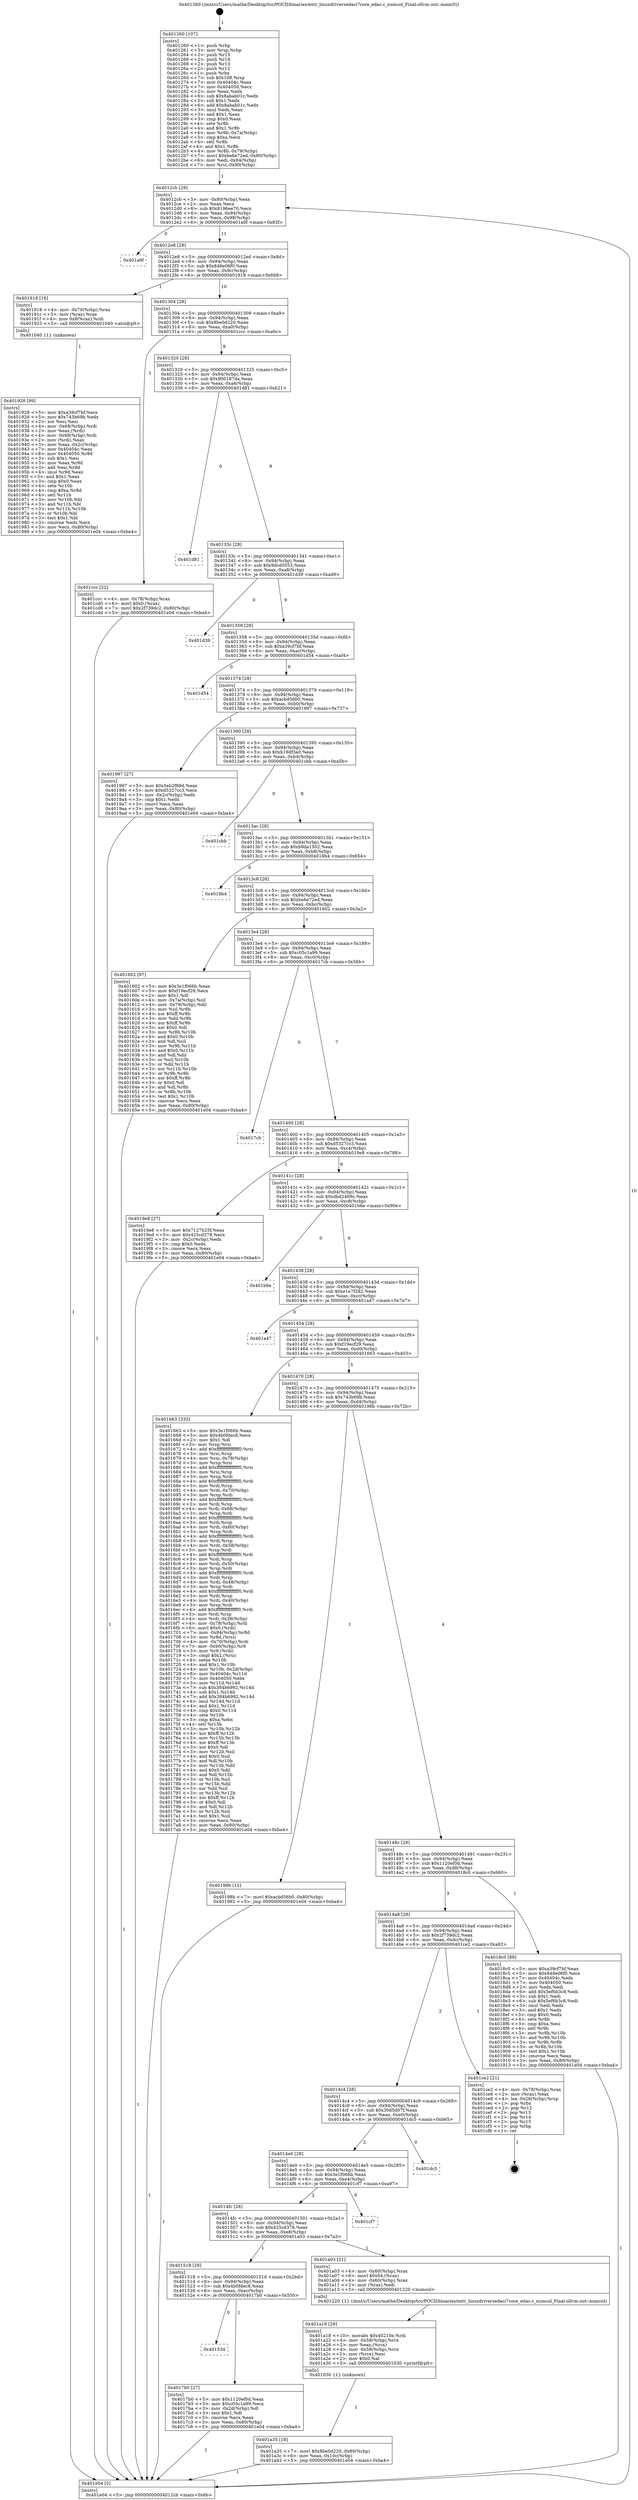digraph "0x401260" {
  label = "0x401260 (/mnt/c/Users/mathe/Desktop/tcc/POCII/binaries/extr_linuxdriversedaci7core_edac.c_numcol_Final-ollvm.out::main(0))"
  labelloc = "t"
  node[shape=record]

  Entry [label="",width=0.3,height=0.3,shape=circle,fillcolor=black,style=filled]
  "0x4012cb" [label="{
     0x4012cb [29]\l
     | [instrs]\l
     &nbsp;&nbsp;0x4012cb \<+3\>: mov -0x80(%rbp),%eax\l
     &nbsp;&nbsp;0x4012ce \<+2\>: mov %eax,%ecx\l
     &nbsp;&nbsp;0x4012d0 \<+6\>: sub $0x8196ee70,%ecx\l
     &nbsp;&nbsp;0x4012d6 \<+6\>: mov %eax,-0x94(%rbp)\l
     &nbsp;&nbsp;0x4012dc \<+6\>: mov %ecx,-0x98(%rbp)\l
     &nbsp;&nbsp;0x4012e2 \<+6\>: je 0000000000401a9f \<main+0x83f\>\l
  }"]
  "0x401a9f" [label="{
     0x401a9f\l
  }", style=dashed]
  "0x4012e8" [label="{
     0x4012e8 [28]\l
     | [instrs]\l
     &nbsp;&nbsp;0x4012e8 \<+5\>: jmp 00000000004012ed \<main+0x8d\>\l
     &nbsp;&nbsp;0x4012ed \<+6\>: mov -0x94(%rbp),%eax\l
     &nbsp;&nbsp;0x4012f3 \<+5\>: sub $0x848e06f0,%eax\l
     &nbsp;&nbsp;0x4012f8 \<+6\>: mov %eax,-0x9c(%rbp)\l
     &nbsp;&nbsp;0x4012fe \<+6\>: je 0000000000401918 \<main+0x6b8\>\l
  }"]
  Exit [label="",width=0.3,height=0.3,shape=circle,fillcolor=black,style=filled,peripheries=2]
  "0x401918" [label="{
     0x401918 [16]\l
     | [instrs]\l
     &nbsp;&nbsp;0x401918 \<+4\>: mov -0x70(%rbp),%rax\l
     &nbsp;&nbsp;0x40191c \<+3\>: mov (%rax),%rax\l
     &nbsp;&nbsp;0x40191f \<+4\>: mov 0x8(%rax),%rdi\l
     &nbsp;&nbsp;0x401923 \<+5\>: call 0000000000401040 \<atoi@plt\>\l
     | [calls]\l
     &nbsp;&nbsp;0x401040 \{1\} (unknown)\l
  }"]
  "0x401304" [label="{
     0x401304 [28]\l
     | [instrs]\l
     &nbsp;&nbsp;0x401304 \<+5\>: jmp 0000000000401309 \<main+0xa9\>\l
     &nbsp;&nbsp;0x401309 \<+6\>: mov -0x94(%rbp),%eax\l
     &nbsp;&nbsp;0x40130f \<+5\>: sub $0x8be0d220,%eax\l
     &nbsp;&nbsp;0x401314 \<+6\>: mov %eax,-0xa0(%rbp)\l
     &nbsp;&nbsp;0x40131a \<+6\>: je 0000000000401ccc \<main+0xa6c\>\l
  }"]
  "0x401a35" [label="{
     0x401a35 [18]\l
     | [instrs]\l
     &nbsp;&nbsp;0x401a35 \<+7\>: movl $0x8be0d220,-0x80(%rbp)\l
     &nbsp;&nbsp;0x401a3c \<+6\>: mov %eax,-0x10c(%rbp)\l
     &nbsp;&nbsp;0x401a42 \<+5\>: jmp 0000000000401e04 \<main+0xba4\>\l
  }"]
  "0x401ccc" [label="{
     0x401ccc [22]\l
     | [instrs]\l
     &nbsp;&nbsp;0x401ccc \<+4\>: mov -0x78(%rbp),%rax\l
     &nbsp;&nbsp;0x401cd0 \<+6\>: movl $0x0,(%rax)\l
     &nbsp;&nbsp;0x401cd6 \<+7\>: movl $0x2f739dc2,-0x80(%rbp)\l
     &nbsp;&nbsp;0x401cdd \<+5\>: jmp 0000000000401e04 \<main+0xba4\>\l
  }"]
  "0x401320" [label="{
     0x401320 [28]\l
     | [instrs]\l
     &nbsp;&nbsp;0x401320 \<+5\>: jmp 0000000000401325 \<main+0xc5\>\l
     &nbsp;&nbsp;0x401325 \<+6\>: mov -0x94(%rbp),%eax\l
     &nbsp;&nbsp;0x40132b \<+5\>: sub $0x900187da,%eax\l
     &nbsp;&nbsp;0x401330 \<+6\>: mov %eax,-0xa4(%rbp)\l
     &nbsp;&nbsp;0x401336 \<+6\>: je 0000000000401d81 \<main+0xb21\>\l
  }"]
  "0x401a18" [label="{
     0x401a18 [29]\l
     | [instrs]\l
     &nbsp;&nbsp;0x401a18 \<+10\>: movabs $0x40210e,%rdi\l
     &nbsp;&nbsp;0x401a22 \<+4\>: mov -0x58(%rbp),%rcx\l
     &nbsp;&nbsp;0x401a26 \<+2\>: mov %eax,(%rcx)\l
     &nbsp;&nbsp;0x401a28 \<+4\>: mov -0x58(%rbp),%rcx\l
     &nbsp;&nbsp;0x401a2c \<+2\>: mov (%rcx),%esi\l
     &nbsp;&nbsp;0x401a2e \<+2\>: mov $0x0,%al\l
     &nbsp;&nbsp;0x401a30 \<+5\>: call 0000000000401030 \<printf@plt\>\l
     | [calls]\l
     &nbsp;&nbsp;0x401030 \{1\} (unknown)\l
  }"]
  "0x401d81" [label="{
     0x401d81\l
  }", style=dashed]
  "0x40133c" [label="{
     0x40133c [28]\l
     | [instrs]\l
     &nbsp;&nbsp;0x40133c \<+5\>: jmp 0000000000401341 \<main+0xe1\>\l
     &nbsp;&nbsp;0x401341 \<+6\>: mov -0x94(%rbp),%eax\l
     &nbsp;&nbsp;0x401347 \<+5\>: sub $0x9dcd0553,%eax\l
     &nbsp;&nbsp;0x40134c \<+6\>: mov %eax,-0xa8(%rbp)\l
     &nbsp;&nbsp;0x401352 \<+6\>: je 0000000000401d39 \<main+0xad9\>\l
  }"]
  "0x401928" [label="{
     0x401928 [99]\l
     | [instrs]\l
     &nbsp;&nbsp;0x401928 \<+5\>: mov $0xa39cf7bf,%ecx\l
     &nbsp;&nbsp;0x40192d \<+5\>: mov $0x743b69b,%edx\l
     &nbsp;&nbsp;0x401932 \<+2\>: xor %esi,%esi\l
     &nbsp;&nbsp;0x401934 \<+4\>: mov -0x68(%rbp),%rdi\l
     &nbsp;&nbsp;0x401938 \<+2\>: mov %eax,(%rdi)\l
     &nbsp;&nbsp;0x40193a \<+4\>: mov -0x68(%rbp),%rdi\l
     &nbsp;&nbsp;0x40193e \<+2\>: mov (%rdi),%eax\l
     &nbsp;&nbsp;0x401940 \<+3\>: mov %eax,-0x2c(%rbp)\l
     &nbsp;&nbsp;0x401943 \<+7\>: mov 0x40404c,%eax\l
     &nbsp;&nbsp;0x40194a \<+8\>: mov 0x404050,%r8d\l
     &nbsp;&nbsp;0x401952 \<+3\>: sub $0x1,%esi\l
     &nbsp;&nbsp;0x401955 \<+3\>: mov %eax,%r9d\l
     &nbsp;&nbsp;0x401958 \<+3\>: add %esi,%r9d\l
     &nbsp;&nbsp;0x40195b \<+4\>: imul %r9d,%eax\l
     &nbsp;&nbsp;0x40195f \<+3\>: and $0x1,%eax\l
     &nbsp;&nbsp;0x401962 \<+3\>: cmp $0x0,%eax\l
     &nbsp;&nbsp;0x401965 \<+4\>: sete %r10b\l
     &nbsp;&nbsp;0x401969 \<+4\>: cmp $0xa,%r8d\l
     &nbsp;&nbsp;0x40196d \<+4\>: setl %r11b\l
     &nbsp;&nbsp;0x401971 \<+3\>: mov %r10b,%bl\l
     &nbsp;&nbsp;0x401974 \<+3\>: and %r11b,%bl\l
     &nbsp;&nbsp;0x401977 \<+3\>: xor %r11b,%r10b\l
     &nbsp;&nbsp;0x40197a \<+3\>: or %r10b,%bl\l
     &nbsp;&nbsp;0x40197d \<+3\>: test $0x1,%bl\l
     &nbsp;&nbsp;0x401980 \<+3\>: cmovne %edx,%ecx\l
     &nbsp;&nbsp;0x401983 \<+3\>: mov %ecx,-0x80(%rbp)\l
     &nbsp;&nbsp;0x401986 \<+5\>: jmp 0000000000401e04 \<main+0xba4\>\l
  }"]
  "0x401d39" [label="{
     0x401d39\l
  }", style=dashed]
  "0x401358" [label="{
     0x401358 [28]\l
     | [instrs]\l
     &nbsp;&nbsp;0x401358 \<+5\>: jmp 000000000040135d \<main+0xfd\>\l
     &nbsp;&nbsp;0x40135d \<+6\>: mov -0x94(%rbp),%eax\l
     &nbsp;&nbsp;0x401363 \<+5\>: sub $0xa39cf7bf,%eax\l
     &nbsp;&nbsp;0x401368 \<+6\>: mov %eax,-0xac(%rbp)\l
     &nbsp;&nbsp;0x40136e \<+6\>: je 0000000000401d54 \<main+0xaf4\>\l
  }"]
  "0x401534" [label="{
     0x401534\l
  }", style=dashed]
  "0x401d54" [label="{
     0x401d54\l
  }", style=dashed]
  "0x401374" [label="{
     0x401374 [28]\l
     | [instrs]\l
     &nbsp;&nbsp;0x401374 \<+5\>: jmp 0000000000401379 \<main+0x119\>\l
     &nbsp;&nbsp;0x401379 \<+6\>: mov -0x94(%rbp),%eax\l
     &nbsp;&nbsp;0x40137f \<+5\>: sub $0xacbd56b0,%eax\l
     &nbsp;&nbsp;0x401384 \<+6\>: mov %eax,-0xb0(%rbp)\l
     &nbsp;&nbsp;0x40138a \<+6\>: je 0000000000401997 \<main+0x737\>\l
  }"]
  "0x4017b0" [label="{
     0x4017b0 [27]\l
     | [instrs]\l
     &nbsp;&nbsp;0x4017b0 \<+5\>: mov $0x1120ef0d,%eax\l
     &nbsp;&nbsp;0x4017b5 \<+5\>: mov $0xc05c1a99,%ecx\l
     &nbsp;&nbsp;0x4017ba \<+3\>: mov -0x2d(%rbp),%dl\l
     &nbsp;&nbsp;0x4017bd \<+3\>: test $0x1,%dl\l
     &nbsp;&nbsp;0x4017c0 \<+3\>: cmovne %ecx,%eax\l
     &nbsp;&nbsp;0x4017c3 \<+3\>: mov %eax,-0x80(%rbp)\l
     &nbsp;&nbsp;0x4017c6 \<+5\>: jmp 0000000000401e04 \<main+0xba4\>\l
  }"]
  "0x401997" [label="{
     0x401997 [27]\l
     | [instrs]\l
     &nbsp;&nbsp;0x401997 \<+5\>: mov $0x5eb2f89d,%eax\l
     &nbsp;&nbsp;0x40199c \<+5\>: mov $0xd5327cc3,%ecx\l
     &nbsp;&nbsp;0x4019a1 \<+3\>: mov -0x2c(%rbp),%edx\l
     &nbsp;&nbsp;0x4019a4 \<+3\>: cmp $0x1,%edx\l
     &nbsp;&nbsp;0x4019a7 \<+3\>: cmovl %ecx,%eax\l
     &nbsp;&nbsp;0x4019aa \<+3\>: mov %eax,-0x80(%rbp)\l
     &nbsp;&nbsp;0x4019ad \<+5\>: jmp 0000000000401e04 \<main+0xba4\>\l
  }"]
  "0x401390" [label="{
     0x401390 [28]\l
     | [instrs]\l
     &nbsp;&nbsp;0x401390 \<+5\>: jmp 0000000000401395 \<main+0x135\>\l
     &nbsp;&nbsp;0x401395 \<+6\>: mov -0x94(%rbp),%eax\l
     &nbsp;&nbsp;0x40139b \<+5\>: sub $0xb19df3a0,%eax\l
     &nbsp;&nbsp;0x4013a0 \<+6\>: mov %eax,-0xb4(%rbp)\l
     &nbsp;&nbsp;0x4013a6 \<+6\>: je 0000000000401cbb \<main+0xa5b\>\l
  }"]
  "0x401518" [label="{
     0x401518 [28]\l
     | [instrs]\l
     &nbsp;&nbsp;0x401518 \<+5\>: jmp 000000000040151d \<main+0x2bd\>\l
     &nbsp;&nbsp;0x40151d \<+6\>: mov -0x94(%rbp),%eax\l
     &nbsp;&nbsp;0x401523 \<+5\>: sub $0x4b0fdec8,%eax\l
     &nbsp;&nbsp;0x401528 \<+6\>: mov %eax,-0xec(%rbp)\l
     &nbsp;&nbsp;0x40152e \<+6\>: je 00000000004017b0 \<main+0x550\>\l
  }"]
  "0x401cbb" [label="{
     0x401cbb\l
  }", style=dashed]
  "0x4013ac" [label="{
     0x4013ac [28]\l
     | [instrs]\l
     &nbsp;&nbsp;0x4013ac \<+5\>: jmp 00000000004013b1 \<main+0x151\>\l
     &nbsp;&nbsp;0x4013b1 \<+6\>: mov -0x94(%rbp),%eax\l
     &nbsp;&nbsp;0x4013b7 \<+5\>: sub $0xb8da1502,%eax\l
     &nbsp;&nbsp;0x4013bc \<+6\>: mov %eax,-0xb8(%rbp)\l
     &nbsp;&nbsp;0x4013c2 \<+6\>: je 00000000004018b4 \<main+0x654\>\l
  }"]
  "0x401a03" [label="{
     0x401a03 [21]\l
     | [instrs]\l
     &nbsp;&nbsp;0x401a03 \<+4\>: mov -0x60(%rbp),%rax\l
     &nbsp;&nbsp;0x401a07 \<+6\>: movl $0x64,(%rax)\l
     &nbsp;&nbsp;0x401a0d \<+4\>: mov -0x60(%rbp),%rax\l
     &nbsp;&nbsp;0x401a11 \<+2\>: mov (%rax),%edi\l
     &nbsp;&nbsp;0x401a13 \<+5\>: call 0000000000401220 \<numcol\>\l
     | [calls]\l
     &nbsp;&nbsp;0x401220 \{1\} (/mnt/c/Users/mathe/Desktop/tcc/POCII/binaries/extr_linuxdriversedaci7core_edac.c_numcol_Final-ollvm.out::numcol)\l
  }"]
  "0x4018b4" [label="{
     0x4018b4\l
  }", style=dashed]
  "0x4013c8" [label="{
     0x4013c8 [28]\l
     | [instrs]\l
     &nbsp;&nbsp;0x4013c8 \<+5\>: jmp 00000000004013cd \<main+0x16d\>\l
     &nbsp;&nbsp;0x4013cd \<+6\>: mov -0x94(%rbp),%eax\l
     &nbsp;&nbsp;0x4013d3 \<+5\>: sub $0xbe6e72ed,%eax\l
     &nbsp;&nbsp;0x4013d8 \<+6\>: mov %eax,-0xbc(%rbp)\l
     &nbsp;&nbsp;0x4013de \<+6\>: je 0000000000401602 \<main+0x3a2\>\l
  }"]
  "0x4014fc" [label="{
     0x4014fc [28]\l
     | [instrs]\l
     &nbsp;&nbsp;0x4014fc \<+5\>: jmp 0000000000401501 \<main+0x2a1\>\l
     &nbsp;&nbsp;0x401501 \<+6\>: mov -0x94(%rbp),%eax\l
     &nbsp;&nbsp;0x401507 \<+5\>: sub $0x425cd378,%eax\l
     &nbsp;&nbsp;0x40150c \<+6\>: mov %eax,-0xe8(%rbp)\l
     &nbsp;&nbsp;0x401512 \<+6\>: je 0000000000401a03 \<main+0x7a3\>\l
  }"]
  "0x401602" [label="{
     0x401602 [97]\l
     | [instrs]\l
     &nbsp;&nbsp;0x401602 \<+5\>: mov $0x3e1f066b,%eax\l
     &nbsp;&nbsp;0x401607 \<+5\>: mov $0xf19ecf29,%ecx\l
     &nbsp;&nbsp;0x40160c \<+2\>: mov $0x1,%dl\l
     &nbsp;&nbsp;0x40160e \<+4\>: mov -0x7a(%rbp),%sil\l
     &nbsp;&nbsp;0x401612 \<+4\>: mov -0x79(%rbp),%dil\l
     &nbsp;&nbsp;0x401616 \<+3\>: mov %sil,%r8b\l
     &nbsp;&nbsp;0x401619 \<+4\>: xor $0xff,%r8b\l
     &nbsp;&nbsp;0x40161d \<+3\>: mov %dil,%r9b\l
     &nbsp;&nbsp;0x401620 \<+4\>: xor $0xff,%r9b\l
     &nbsp;&nbsp;0x401624 \<+3\>: xor $0x0,%dl\l
     &nbsp;&nbsp;0x401627 \<+3\>: mov %r8b,%r10b\l
     &nbsp;&nbsp;0x40162a \<+4\>: and $0x0,%r10b\l
     &nbsp;&nbsp;0x40162e \<+3\>: and %dl,%sil\l
     &nbsp;&nbsp;0x401631 \<+3\>: mov %r9b,%r11b\l
     &nbsp;&nbsp;0x401634 \<+4\>: and $0x0,%r11b\l
     &nbsp;&nbsp;0x401638 \<+3\>: and %dl,%dil\l
     &nbsp;&nbsp;0x40163b \<+3\>: or %sil,%r10b\l
     &nbsp;&nbsp;0x40163e \<+3\>: or %dil,%r11b\l
     &nbsp;&nbsp;0x401641 \<+3\>: xor %r11b,%r10b\l
     &nbsp;&nbsp;0x401644 \<+3\>: or %r9b,%r8b\l
     &nbsp;&nbsp;0x401647 \<+4\>: xor $0xff,%r8b\l
     &nbsp;&nbsp;0x40164b \<+3\>: or $0x0,%dl\l
     &nbsp;&nbsp;0x40164e \<+3\>: and %dl,%r8b\l
     &nbsp;&nbsp;0x401651 \<+3\>: or %r8b,%r10b\l
     &nbsp;&nbsp;0x401654 \<+4\>: test $0x1,%r10b\l
     &nbsp;&nbsp;0x401658 \<+3\>: cmovne %ecx,%eax\l
     &nbsp;&nbsp;0x40165b \<+3\>: mov %eax,-0x80(%rbp)\l
     &nbsp;&nbsp;0x40165e \<+5\>: jmp 0000000000401e04 \<main+0xba4\>\l
  }"]
  "0x4013e4" [label="{
     0x4013e4 [28]\l
     | [instrs]\l
     &nbsp;&nbsp;0x4013e4 \<+5\>: jmp 00000000004013e9 \<main+0x189\>\l
     &nbsp;&nbsp;0x4013e9 \<+6\>: mov -0x94(%rbp),%eax\l
     &nbsp;&nbsp;0x4013ef \<+5\>: sub $0xc05c1a99,%eax\l
     &nbsp;&nbsp;0x4013f4 \<+6\>: mov %eax,-0xc0(%rbp)\l
     &nbsp;&nbsp;0x4013fa \<+6\>: je 00000000004017cb \<main+0x56b\>\l
  }"]
  "0x401e04" [label="{
     0x401e04 [5]\l
     | [instrs]\l
     &nbsp;&nbsp;0x401e04 \<+5\>: jmp 00000000004012cb \<main+0x6b\>\l
  }"]
  "0x401260" [label="{
     0x401260 [107]\l
     | [instrs]\l
     &nbsp;&nbsp;0x401260 \<+1\>: push %rbp\l
     &nbsp;&nbsp;0x401261 \<+3\>: mov %rsp,%rbp\l
     &nbsp;&nbsp;0x401264 \<+2\>: push %r15\l
     &nbsp;&nbsp;0x401266 \<+2\>: push %r14\l
     &nbsp;&nbsp;0x401268 \<+2\>: push %r13\l
     &nbsp;&nbsp;0x40126a \<+2\>: push %r12\l
     &nbsp;&nbsp;0x40126c \<+1\>: push %rbx\l
     &nbsp;&nbsp;0x40126d \<+7\>: sub $0x108,%rsp\l
     &nbsp;&nbsp;0x401274 \<+7\>: mov 0x40404c,%eax\l
     &nbsp;&nbsp;0x40127b \<+7\>: mov 0x404050,%ecx\l
     &nbsp;&nbsp;0x401282 \<+2\>: mov %eax,%edx\l
     &nbsp;&nbsp;0x401284 \<+6\>: sub $0x8abab01c,%edx\l
     &nbsp;&nbsp;0x40128a \<+3\>: sub $0x1,%edx\l
     &nbsp;&nbsp;0x40128d \<+6\>: add $0x8abab01c,%edx\l
     &nbsp;&nbsp;0x401293 \<+3\>: imul %edx,%eax\l
     &nbsp;&nbsp;0x401296 \<+3\>: and $0x1,%eax\l
     &nbsp;&nbsp;0x401299 \<+3\>: cmp $0x0,%eax\l
     &nbsp;&nbsp;0x40129c \<+4\>: sete %r8b\l
     &nbsp;&nbsp;0x4012a0 \<+4\>: and $0x1,%r8b\l
     &nbsp;&nbsp;0x4012a4 \<+4\>: mov %r8b,-0x7a(%rbp)\l
     &nbsp;&nbsp;0x4012a8 \<+3\>: cmp $0xa,%ecx\l
     &nbsp;&nbsp;0x4012ab \<+4\>: setl %r8b\l
     &nbsp;&nbsp;0x4012af \<+4\>: and $0x1,%r8b\l
     &nbsp;&nbsp;0x4012b3 \<+4\>: mov %r8b,-0x79(%rbp)\l
     &nbsp;&nbsp;0x4012b7 \<+7\>: movl $0xbe6e72ed,-0x80(%rbp)\l
     &nbsp;&nbsp;0x4012be \<+6\>: mov %edi,-0x84(%rbp)\l
     &nbsp;&nbsp;0x4012c4 \<+7\>: mov %rsi,-0x90(%rbp)\l
  }"]
  "0x401cf7" [label="{
     0x401cf7\l
  }", style=dashed]
  "0x4017cb" [label="{
     0x4017cb\l
  }", style=dashed]
  "0x401400" [label="{
     0x401400 [28]\l
     | [instrs]\l
     &nbsp;&nbsp;0x401400 \<+5\>: jmp 0000000000401405 \<main+0x1a5\>\l
     &nbsp;&nbsp;0x401405 \<+6\>: mov -0x94(%rbp),%eax\l
     &nbsp;&nbsp;0x40140b \<+5\>: sub $0xd5327cc3,%eax\l
     &nbsp;&nbsp;0x401410 \<+6\>: mov %eax,-0xc4(%rbp)\l
     &nbsp;&nbsp;0x401416 \<+6\>: je 00000000004019e8 \<main+0x788\>\l
  }"]
  "0x4014e0" [label="{
     0x4014e0 [28]\l
     | [instrs]\l
     &nbsp;&nbsp;0x4014e0 \<+5\>: jmp 00000000004014e5 \<main+0x285\>\l
     &nbsp;&nbsp;0x4014e5 \<+6\>: mov -0x94(%rbp),%eax\l
     &nbsp;&nbsp;0x4014eb \<+5\>: sub $0x3e1f066b,%eax\l
     &nbsp;&nbsp;0x4014f0 \<+6\>: mov %eax,-0xe4(%rbp)\l
     &nbsp;&nbsp;0x4014f6 \<+6\>: je 0000000000401cf7 \<main+0xa97\>\l
  }"]
  "0x4019e8" [label="{
     0x4019e8 [27]\l
     | [instrs]\l
     &nbsp;&nbsp;0x4019e8 \<+5\>: mov $0x7127b25f,%eax\l
     &nbsp;&nbsp;0x4019ed \<+5\>: mov $0x425cd378,%ecx\l
     &nbsp;&nbsp;0x4019f2 \<+3\>: mov -0x2c(%rbp),%edx\l
     &nbsp;&nbsp;0x4019f5 \<+3\>: cmp $0x0,%edx\l
     &nbsp;&nbsp;0x4019f8 \<+3\>: cmove %ecx,%eax\l
     &nbsp;&nbsp;0x4019fb \<+3\>: mov %eax,-0x80(%rbp)\l
     &nbsp;&nbsp;0x4019fe \<+5\>: jmp 0000000000401e04 \<main+0xba4\>\l
  }"]
  "0x40141c" [label="{
     0x40141c [28]\l
     | [instrs]\l
     &nbsp;&nbsp;0x40141c \<+5\>: jmp 0000000000401421 \<main+0x1c1\>\l
     &nbsp;&nbsp;0x401421 \<+6\>: mov -0x94(%rbp),%eax\l
     &nbsp;&nbsp;0x401427 \<+5\>: sub $0xdbd2469c,%eax\l
     &nbsp;&nbsp;0x40142c \<+6\>: mov %eax,-0xc8(%rbp)\l
     &nbsp;&nbsp;0x401432 \<+6\>: je 0000000000401b6e \<main+0x90e\>\l
  }"]
  "0x401dc5" [label="{
     0x401dc5\l
  }", style=dashed]
  "0x401b6e" [label="{
     0x401b6e\l
  }", style=dashed]
  "0x401438" [label="{
     0x401438 [28]\l
     | [instrs]\l
     &nbsp;&nbsp;0x401438 \<+5\>: jmp 000000000040143d \<main+0x1dd\>\l
     &nbsp;&nbsp;0x40143d \<+6\>: mov -0x94(%rbp),%eax\l
     &nbsp;&nbsp;0x401443 \<+5\>: sub $0xe1e7f282,%eax\l
     &nbsp;&nbsp;0x401448 \<+6\>: mov %eax,-0xcc(%rbp)\l
     &nbsp;&nbsp;0x40144e \<+6\>: je 0000000000401a47 \<main+0x7e7\>\l
  }"]
  "0x4014c4" [label="{
     0x4014c4 [28]\l
     | [instrs]\l
     &nbsp;&nbsp;0x4014c4 \<+5\>: jmp 00000000004014c9 \<main+0x269\>\l
     &nbsp;&nbsp;0x4014c9 \<+6\>: mov -0x94(%rbp),%eax\l
     &nbsp;&nbsp;0x4014cf \<+5\>: sub $0x30d5d07f,%eax\l
     &nbsp;&nbsp;0x4014d4 \<+6\>: mov %eax,-0xe0(%rbp)\l
     &nbsp;&nbsp;0x4014da \<+6\>: je 0000000000401dc5 \<main+0xb65\>\l
  }"]
  "0x401a47" [label="{
     0x401a47\l
  }", style=dashed]
  "0x401454" [label="{
     0x401454 [28]\l
     | [instrs]\l
     &nbsp;&nbsp;0x401454 \<+5\>: jmp 0000000000401459 \<main+0x1f9\>\l
     &nbsp;&nbsp;0x401459 \<+6\>: mov -0x94(%rbp),%eax\l
     &nbsp;&nbsp;0x40145f \<+5\>: sub $0xf19ecf29,%eax\l
     &nbsp;&nbsp;0x401464 \<+6\>: mov %eax,-0xd0(%rbp)\l
     &nbsp;&nbsp;0x40146a \<+6\>: je 0000000000401663 \<main+0x403\>\l
  }"]
  "0x401ce2" [label="{
     0x401ce2 [21]\l
     | [instrs]\l
     &nbsp;&nbsp;0x401ce2 \<+4\>: mov -0x78(%rbp),%rax\l
     &nbsp;&nbsp;0x401ce6 \<+2\>: mov (%rax),%eax\l
     &nbsp;&nbsp;0x401ce8 \<+4\>: lea -0x28(%rbp),%rsp\l
     &nbsp;&nbsp;0x401cec \<+1\>: pop %rbx\l
     &nbsp;&nbsp;0x401ced \<+2\>: pop %r12\l
     &nbsp;&nbsp;0x401cef \<+2\>: pop %r13\l
     &nbsp;&nbsp;0x401cf1 \<+2\>: pop %r14\l
     &nbsp;&nbsp;0x401cf3 \<+2\>: pop %r15\l
     &nbsp;&nbsp;0x401cf5 \<+1\>: pop %rbp\l
     &nbsp;&nbsp;0x401cf6 \<+1\>: ret\l
  }"]
  "0x401663" [label="{
     0x401663 [333]\l
     | [instrs]\l
     &nbsp;&nbsp;0x401663 \<+5\>: mov $0x3e1f066b,%eax\l
     &nbsp;&nbsp;0x401668 \<+5\>: mov $0x4b0fdec8,%ecx\l
     &nbsp;&nbsp;0x40166d \<+2\>: mov $0x1,%dl\l
     &nbsp;&nbsp;0x40166f \<+3\>: mov %rsp,%rsi\l
     &nbsp;&nbsp;0x401672 \<+4\>: add $0xfffffffffffffff0,%rsi\l
     &nbsp;&nbsp;0x401676 \<+3\>: mov %rsi,%rsp\l
     &nbsp;&nbsp;0x401679 \<+4\>: mov %rsi,-0x78(%rbp)\l
     &nbsp;&nbsp;0x40167d \<+3\>: mov %rsp,%rsi\l
     &nbsp;&nbsp;0x401680 \<+4\>: add $0xfffffffffffffff0,%rsi\l
     &nbsp;&nbsp;0x401684 \<+3\>: mov %rsi,%rsp\l
     &nbsp;&nbsp;0x401687 \<+3\>: mov %rsp,%rdi\l
     &nbsp;&nbsp;0x40168a \<+4\>: add $0xfffffffffffffff0,%rdi\l
     &nbsp;&nbsp;0x40168e \<+3\>: mov %rdi,%rsp\l
     &nbsp;&nbsp;0x401691 \<+4\>: mov %rdi,-0x70(%rbp)\l
     &nbsp;&nbsp;0x401695 \<+3\>: mov %rsp,%rdi\l
     &nbsp;&nbsp;0x401698 \<+4\>: add $0xfffffffffffffff0,%rdi\l
     &nbsp;&nbsp;0x40169c \<+3\>: mov %rdi,%rsp\l
     &nbsp;&nbsp;0x40169f \<+4\>: mov %rdi,-0x68(%rbp)\l
     &nbsp;&nbsp;0x4016a3 \<+3\>: mov %rsp,%rdi\l
     &nbsp;&nbsp;0x4016a6 \<+4\>: add $0xfffffffffffffff0,%rdi\l
     &nbsp;&nbsp;0x4016aa \<+3\>: mov %rdi,%rsp\l
     &nbsp;&nbsp;0x4016ad \<+4\>: mov %rdi,-0x60(%rbp)\l
     &nbsp;&nbsp;0x4016b1 \<+3\>: mov %rsp,%rdi\l
     &nbsp;&nbsp;0x4016b4 \<+4\>: add $0xfffffffffffffff0,%rdi\l
     &nbsp;&nbsp;0x4016b8 \<+3\>: mov %rdi,%rsp\l
     &nbsp;&nbsp;0x4016bb \<+4\>: mov %rdi,-0x58(%rbp)\l
     &nbsp;&nbsp;0x4016bf \<+3\>: mov %rsp,%rdi\l
     &nbsp;&nbsp;0x4016c2 \<+4\>: add $0xfffffffffffffff0,%rdi\l
     &nbsp;&nbsp;0x4016c6 \<+3\>: mov %rdi,%rsp\l
     &nbsp;&nbsp;0x4016c9 \<+4\>: mov %rdi,-0x50(%rbp)\l
     &nbsp;&nbsp;0x4016cd \<+3\>: mov %rsp,%rdi\l
     &nbsp;&nbsp;0x4016d0 \<+4\>: add $0xfffffffffffffff0,%rdi\l
     &nbsp;&nbsp;0x4016d4 \<+3\>: mov %rdi,%rsp\l
     &nbsp;&nbsp;0x4016d7 \<+4\>: mov %rdi,-0x48(%rbp)\l
     &nbsp;&nbsp;0x4016db \<+3\>: mov %rsp,%rdi\l
     &nbsp;&nbsp;0x4016de \<+4\>: add $0xfffffffffffffff0,%rdi\l
     &nbsp;&nbsp;0x4016e2 \<+3\>: mov %rdi,%rsp\l
     &nbsp;&nbsp;0x4016e5 \<+4\>: mov %rdi,-0x40(%rbp)\l
     &nbsp;&nbsp;0x4016e9 \<+3\>: mov %rsp,%rdi\l
     &nbsp;&nbsp;0x4016ec \<+4\>: add $0xfffffffffffffff0,%rdi\l
     &nbsp;&nbsp;0x4016f0 \<+3\>: mov %rdi,%rsp\l
     &nbsp;&nbsp;0x4016f3 \<+4\>: mov %rdi,-0x38(%rbp)\l
     &nbsp;&nbsp;0x4016f7 \<+4\>: mov -0x78(%rbp),%rdi\l
     &nbsp;&nbsp;0x4016fb \<+6\>: movl $0x0,(%rdi)\l
     &nbsp;&nbsp;0x401701 \<+7\>: mov -0x84(%rbp),%r8d\l
     &nbsp;&nbsp;0x401708 \<+3\>: mov %r8d,(%rsi)\l
     &nbsp;&nbsp;0x40170b \<+4\>: mov -0x70(%rbp),%rdi\l
     &nbsp;&nbsp;0x40170f \<+7\>: mov -0x90(%rbp),%r9\l
     &nbsp;&nbsp;0x401716 \<+3\>: mov %r9,(%rdi)\l
     &nbsp;&nbsp;0x401719 \<+3\>: cmpl $0x2,(%rsi)\l
     &nbsp;&nbsp;0x40171c \<+4\>: setne %r10b\l
     &nbsp;&nbsp;0x401720 \<+4\>: and $0x1,%r10b\l
     &nbsp;&nbsp;0x401724 \<+4\>: mov %r10b,-0x2d(%rbp)\l
     &nbsp;&nbsp;0x401728 \<+8\>: mov 0x40404c,%r11d\l
     &nbsp;&nbsp;0x401730 \<+7\>: mov 0x404050,%ebx\l
     &nbsp;&nbsp;0x401737 \<+3\>: mov %r11d,%r14d\l
     &nbsp;&nbsp;0x40173a \<+7\>: sub $0x384b6992,%r14d\l
     &nbsp;&nbsp;0x401741 \<+4\>: sub $0x1,%r14d\l
     &nbsp;&nbsp;0x401745 \<+7\>: add $0x384b6992,%r14d\l
     &nbsp;&nbsp;0x40174c \<+4\>: imul %r14d,%r11d\l
     &nbsp;&nbsp;0x401750 \<+4\>: and $0x1,%r11d\l
     &nbsp;&nbsp;0x401754 \<+4\>: cmp $0x0,%r11d\l
     &nbsp;&nbsp;0x401758 \<+4\>: sete %r10b\l
     &nbsp;&nbsp;0x40175c \<+3\>: cmp $0xa,%ebx\l
     &nbsp;&nbsp;0x40175f \<+4\>: setl %r15b\l
     &nbsp;&nbsp;0x401763 \<+3\>: mov %r10b,%r12b\l
     &nbsp;&nbsp;0x401766 \<+4\>: xor $0xff,%r12b\l
     &nbsp;&nbsp;0x40176a \<+3\>: mov %r15b,%r13b\l
     &nbsp;&nbsp;0x40176d \<+4\>: xor $0xff,%r13b\l
     &nbsp;&nbsp;0x401771 \<+3\>: xor $0x0,%dl\l
     &nbsp;&nbsp;0x401774 \<+3\>: mov %r12b,%sil\l
     &nbsp;&nbsp;0x401777 \<+4\>: and $0x0,%sil\l
     &nbsp;&nbsp;0x40177b \<+3\>: and %dl,%r10b\l
     &nbsp;&nbsp;0x40177e \<+3\>: mov %r13b,%dil\l
     &nbsp;&nbsp;0x401781 \<+4\>: and $0x0,%dil\l
     &nbsp;&nbsp;0x401785 \<+3\>: and %dl,%r15b\l
     &nbsp;&nbsp;0x401788 \<+3\>: or %r10b,%sil\l
     &nbsp;&nbsp;0x40178b \<+3\>: or %r15b,%dil\l
     &nbsp;&nbsp;0x40178e \<+3\>: xor %dil,%sil\l
     &nbsp;&nbsp;0x401791 \<+3\>: or %r13b,%r12b\l
     &nbsp;&nbsp;0x401794 \<+4\>: xor $0xff,%r12b\l
     &nbsp;&nbsp;0x401798 \<+3\>: or $0x0,%dl\l
     &nbsp;&nbsp;0x40179b \<+3\>: and %dl,%r12b\l
     &nbsp;&nbsp;0x40179e \<+3\>: or %r12b,%sil\l
     &nbsp;&nbsp;0x4017a1 \<+4\>: test $0x1,%sil\l
     &nbsp;&nbsp;0x4017a5 \<+3\>: cmovne %ecx,%eax\l
     &nbsp;&nbsp;0x4017a8 \<+3\>: mov %eax,-0x80(%rbp)\l
     &nbsp;&nbsp;0x4017ab \<+5\>: jmp 0000000000401e04 \<main+0xba4\>\l
  }"]
  "0x401470" [label="{
     0x401470 [28]\l
     | [instrs]\l
     &nbsp;&nbsp;0x401470 \<+5\>: jmp 0000000000401475 \<main+0x215\>\l
     &nbsp;&nbsp;0x401475 \<+6\>: mov -0x94(%rbp),%eax\l
     &nbsp;&nbsp;0x40147b \<+5\>: sub $0x743b69b,%eax\l
     &nbsp;&nbsp;0x401480 \<+6\>: mov %eax,-0xd4(%rbp)\l
     &nbsp;&nbsp;0x401486 \<+6\>: je 000000000040198b \<main+0x72b\>\l
  }"]
  "0x4014a8" [label="{
     0x4014a8 [28]\l
     | [instrs]\l
     &nbsp;&nbsp;0x4014a8 \<+5\>: jmp 00000000004014ad \<main+0x24d\>\l
     &nbsp;&nbsp;0x4014ad \<+6\>: mov -0x94(%rbp),%eax\l
     &nbsp;&nbsp;0x4014b3 \<+5\>: sub $0x2f739dc2,%eax\l
     &nbsp;&nbsp;0x4014b8 \<+6\>: mov %eax,-0xdc(%rbp)\l
     &nbsp;&nbsp;0x4014be \<+6\>: je 0000000000401ce2 \<main+0xa82\>\l
  }"]
  "0x4018c0" [label="{
     0x4018c0 [88]\l
     | [instrs]\l
     &nbsp;&nbsp;0x4018c0 \<+5\>: mov $0xa39cf7bf,%eax\l
     &nbsp;&nbsp;0x4018c5 \<+5\>: mov $0x848e06f0,%ecx\l
     &nbsp;&nbsp;0x4018ca \<+7\>: mov 0x40404c,%edx\l
     &nbsp;&nbsp;0x4018d1 \<+7\>: mov 0x404050,%esi\l
     &nbsp;&nbsp;0x4018d8 \<+2\>: mov %edx,%edi\l
     &nbsp;&nbsp;0x4018da \<+6\>: add $0x5ef6b3c8,%edi\l
     &nbsp;&nbsp;0x4018e0 \<+3\>: sub $0x1,%edi\l
     &nbsp;&nbsp;0x4018e3 \<+6\>: sub $0x5ef6b3c8,%edi\l
     &nbsp;&nbsp;0x4018e9 \<+3\>: imul %edi,%edx\l
     &nbsp;&nbsp;0x4018ec \<+3\>: and $0x1,%edx\l
     &nbsp;&nbsp;0x4018ef \<+3\>: cmp $0x0,%edx\l
     &nbsp;&nbsp;0x4018f2 \<+4\>: sete %r8b\l
     &nbsp;&nbsp;0x4018f6 \<+3\>: cmp $0xa,%esi\l
     &nbsp;&nbsp;0x4018f9 \<+4\>: setl %r9b\l
     &nbsp;&nbsp;0x4018fd \<+3\>: mov %r8b,%r10b\l
     &nbsp;&nbsp;0x401900 \<+3\>: and %r9b,%r10b\l
     &nbsp;&nbsp;0x401903 \<+3\>: xor %r9b,%r8b\l
     &nbsp;&nbsp;0x401906 \<+3\>: or %r8b,%r10b\l
     &nbsp;&nbsp;0x401909 \<+4\>: test $0x1,%r10b\l
     &nbsp;&nbsp;0x40190d \<+3\>: cmovne %ecx,%eax\l
     &nbsp;&nbsp;0x401910 \<+3\>: mov %eax,-0x80(%rbp)\l
     &nbsp;&nbsp;0x401913 \<+5\>: jmp 0000000000401e04 \<main+0xba4\>\l
  }"]
  "0x40198b" [label="{
     0x40198b [12]\l
     | [instrs]\l
     &nbsp;&nbsp;0x40198b \<+7\>: movl $0xacbd56b0,-0x80(%rbp)\l
     &nbsp;&nbsp;0x401992 \<+5\>: jmp 0000000000401e04 \<main+0xba4\>\l
  }"]
  "0x40148c" [label="{
     0x40148c [28]\l
     | [instrs]\l
     &nbsp;&nbsp;0x40148c \<+5\>: jmp 0000000000401491 \<main+0x231\>\l
     &nbsp;&nbsp;0x401491 \<+6\>: mov -0x94(%rbp),%eax\l
     &nbsp;&nbsp;0x401497 \<+5\>: sub $0x1120ef0d,%eax\l
     &nbsp;&nbsp;0x40149c \<+6\>: mov %eax,-0xd8(%rbp)\l
     &nbsp;&nbsp;0x4014a2 \<+6\>: je 00000000004018c0 \<main+0x660\>\l
  }"]
  Entry -> "0x401260" [label=" 1"]
  "0x4012cb" -> "0x401a9f" [label=" 0"]
  "0x4012cb" -> "0x4012e8" [label=" 11"]
  "0x401ce2" -> Exit [label=" 1"]
  "0x4012e8" -> "0x401918" [label=" 1"]
  "0x4012e8" -> "0x401304" [label=" 10"]
  "0x401ccc" -> "0x401e04" [label=" 1"]
  "0x401304" -> "0x401ccc" [label=" 1"]
  "0x401304" -> "0x401320" [label=" 9"]
  "0x401a35" -> "0x401e04" [label=" 1"]
  "0x401320" -> "0x401d81" [label=" 0"]
  "0x401320" -> "0x40133c" [label=" 9"]
  "0x401a18" -> "0x401a35" [label=" 1"]
  "0x40133c" -> "0x401d39" [label=" 0"]
  "0x40133c" -> "0x401358" [label=" 9"]
  "0x401a03" -> "0x401a18" [label=" 1"]
  "0x401358" -> "0x401d54" [label=" 0"]
  "0x401358" -> "0x401374" [label=" 9"]
  "0x4019e8" -> "0x401e04" [label=" 1"]
  "0x401374" -> "0x401997" [label=" 1"]
  "0x401374" -> "0x401390" [label=" 8"]
  "0x401997" -> "0x401e04" [label=" 1"]
  "0x401390" -> "0x401cbb" [label=" 0"]
  "0x401390" -> "0x4013ac" [label=" 8"]
  "0x401928" -> "0x401e04" [label=" 1"]
  "0x4013ac" -> "0x4018b4" [label=" 0"]
  "0x4013ac" -> "0x4013c8" [label=" 8"]
  "0x401918" -> "0x401928" [label=" 1"]
  "0x4013c8" -> "0x401602" [label=" 1"]
  "0x4013c8" -> "0x4013e4" [label=" 7"]
  "0x401602" -> "0x401e04" [label=" 1"]
  "0x401260" -> "0x4012cb" [label=" 1"]
  "0x401e04" -> "0x4012cb" [label=" 10"]
  "0x4017b0" -> "0x401e04" [label=" 1"]
  "0x4013e4" -> "0x4017cb" [label=" 0"]
  "0x4013e4" -> "0x401400" [label=" 7"]
  "0x401518" -> "0x401534" [label=" 0"]
  "0x401400" -> "0x4019e8" [label=" 1"]
  "0x401400" -> "0x40141c" [label=" 6"]
  "0x40198b" -> "0x401e04" [label=" 1"]
  "0x40141c" -> "0x401b6e" [label=" 0"]
  "0x40141c" -> "0x401438" [label=" 6"]
  "0x4014fc" -> "0x401518" [label=" 1"]
  "0x401438" -> "0x401a47" [label=" 0"]
  "0x401438" -> "0x401454" [label=" 6"]
  "0x4018c0" -> "0x401e04" [label=" 1"]
  "0x401454" -> "0x401663" [label=" 1"]
  "0x401454" -> "0x401470" [label=" 5"]
  "0x4014e0" -> "0x4014fc" [label=" 2"]
  "0x401663" -> "0x401e04" [label=" 1"]
  "0x401518" -> "0x4017b0" [label=" 1"]
  "0x401470" -> "0x40198b" [label=" 1"]
  "0x401470" -> "0x40148c" [label=" 4"]
  "0x4014c4" -> "0x4014e0" [label=" 2"]
  "0x40148c" -> "0x4018c0" [label=" 1"]
  "0x40148c" -> "0x4014a8" [label=" 3"]
  "0x4014e0" -> "0x401cf7" [label=" 0"]
  "0x4014a8" -> "0x401ce2" [label=" 1"]
  "0x4014a8" -> "0x4014c4" [label=" 2"]
  "0x4014fc" -> "0x401a03" [label=" 1"]
  "0x4014c4" -> "0x401dc5" [label=" 0"]
}
